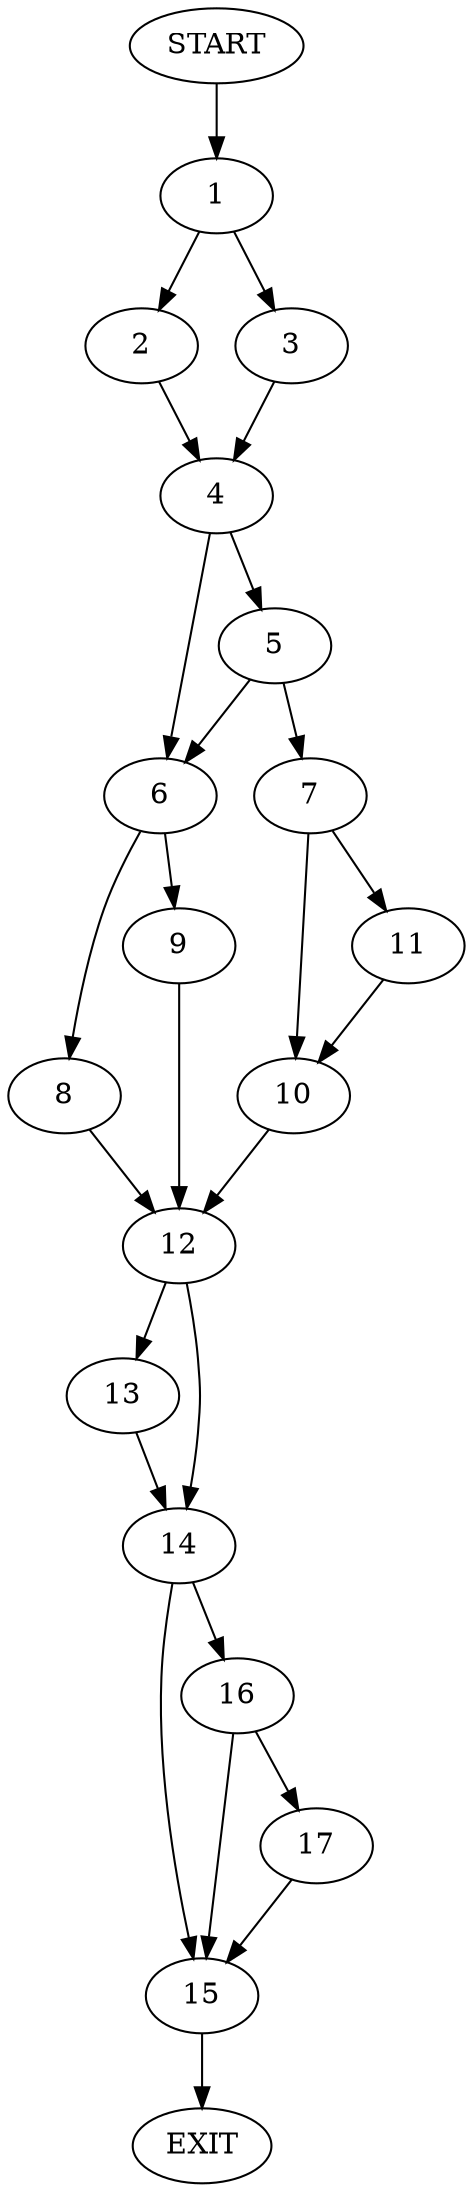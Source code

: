 digraph {
0 [label="START"]
18 [label="EXIT"]
0 -> 1
1 -> 2
1 -> 3
3 -> 4
2 -> 4
4 -> 5
4 -> 6
5 -> 7
5 -> 6
6 -> 8
6 -> 9
7 -> 10
7 -> 11
11 -> 10
10 -> 12
12 -> 13
12 -> 14
9 -> 12
8 -> 12
13 -> 14
14 -> 15
14 -> 16
16 -> 15
16 -> 17
15 -> 18
17 -> 15
}
